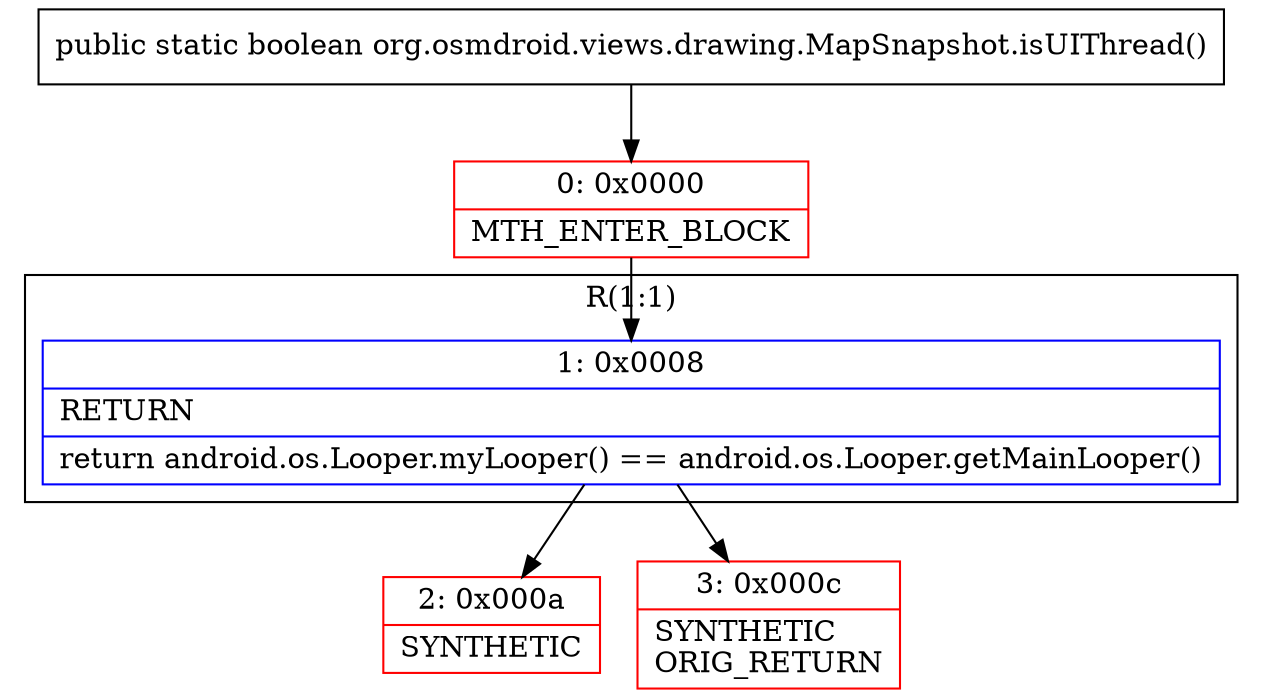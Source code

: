 digraph "CFG fororg.osmdroid.views.drawing.MapSnapshot.isUIThread()Z" {
subgraph cluster_Region_1169998791 {
label = "R(1:1)";
node [shape=record,color=blue];
Node_1 [shape=record,label="{1\:\ 0x0008|RETURN\l|return android.os.Looper.myLooper() == android.os.Looper.getMainLooper()\l}"];
}
Node_0 [shape=record,color=red,label="{0\:\ 0x0000|MTH_ENTER_BLOCK\l}"];
Node_2 [shape=record,color=red,label="{2\:\ 0x000a|SYNTHETIC\l}"];
Node_3 [shape=record,color=red,label="{3\:\ 0x000c|SYNTHETIC\lORIG_RETURN\l}"];
MethodNode[shape=record,label="{public static boolean org.osmdroid.views.drawing.MapSnapshot.isUIThread() }"];
MethodNode -> Node_0;
Node_1 -> Node_2;
Node_1 -> Node_3;
Node_0 -> Node_1;
}

